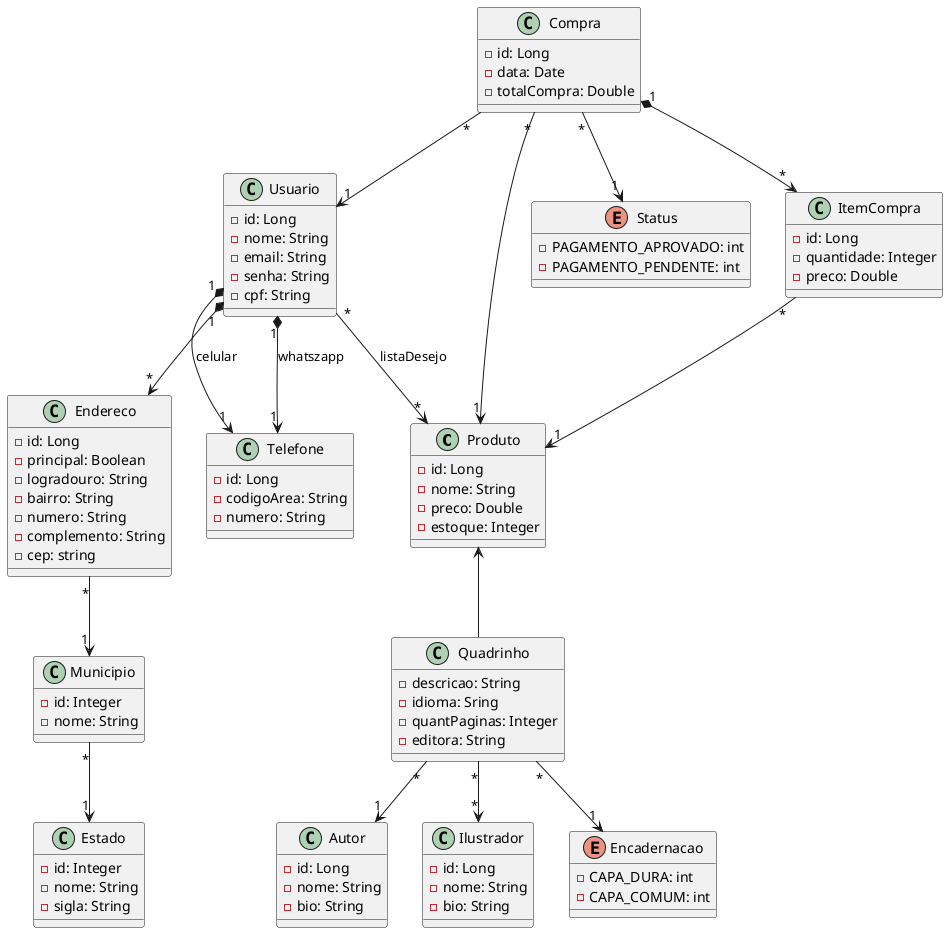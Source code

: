@startuml

    class Produto{
        - id: Long
        - nome: String
        - preco: Double
        - estoque: Integer
    }

    class Quadrinho{
        - descricao: String
        - idioma: Sring
        - quantPaginas: Integer
        - editora: String
    }

    enum Encadernacao{
        - CAPA_DURA: int
        - CAPA_COMUM: int
    }

    class Autor{
        - id: Long
        - nome: String
        - bio: String
    }

    Class Ilustrador{
        - id: Long
        - nome: String
        - bio: String
    }

    class Usuario{
        - id: Long
        - nome: String
        - email: String
        - senha: String
        - cpf: String
    }
    Class Telefone{
        - id: Long
        - codigoArea: String
        - numero: String
    }
    class Compra{
        - id: Long
        - data: Date
        - totalCompra: Double
    }

    enum Status{
        - PAGAMENTO_APROVADO: int
        - PAGAMENTO_PENDENTE: int
    }


    class ItemCompra{
        - id: Long
        - quantidade: Integer
        - preco: Double
    }

    class Endereco{
        - id: Long
        - principal: Boolean
        - logradouro: String
        - bairro: String
        - numero: String
        - complemento: String
        - cep: string
    }

    Class Municipio{
        - id: Integer
        - nome: String
    }

    Class Estado{
        - id: Integer
        - nome: String
        - sigla: String
    }

    Quadrinho -up-> Produto
    Quadrinho "*" --> "1" Encadernacao

    Usuario "*" --> "*" Produto: listaDesejo
    Usuario "1" *--> "1" Telefone: celular
    Usuario "1" *--> "1" Telefone: whatszapp
    Usuario "1" *--> "*" Endereco

    Compra "1" *--> "*"ItemCompra
    Compra "*" --> "1" Usuario
    Compra "*" --> "1" Produto
    Compra "*" --> "1" Status

    ItemCompra "*" --> "1" Produto

    Endereco "*" --> "1" Municipio
    
    Municipio "*" --> "1" Estado

    Quadrinho "*" --> "1" Autor
    Quadrinho "*" --> "*" Ilustrador
    
@enduml